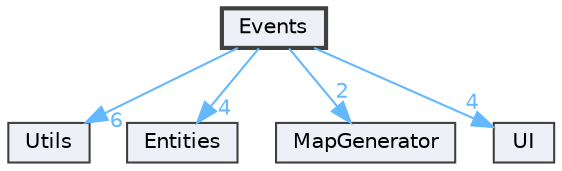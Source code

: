 digraph "Events"
{
 // LATEX_PDF_SIZE
  bgcolor="transparent";
  edge [fontname=Helvetica,fontsize=10,labelfontname=Helvetica,labelfontsize=10];
  node [fontname=Helvetica,fontsize=10,shape=box,height=0.2,width=0.4];
  compound=true
  dir_b8636758dec46a1ef2aa48d9b795bc2b [label="Events", fillcolor="#edf0f7", color="grey25", style="filled,bold", URL="dir_b8636758dec46a1ef2aa48d9b795bc2b.html",tooltip=""];
  dir_0a824aa1f70ce3b829ef378253b085da [label="Utils", fillcolor="#edf0f7", color="grey25", style="filled", URL="dir_0a824aa1f70ce3b829ef378253b085da.html",tooltip=""];
  dir_fb98a335056844cc70184bfa5e357d17 [label="Entities", fillcolor="#edf0f7", color="grey25", style="filled", URL="dir_fb98a335056844cc70184bfa5e357d17.html",tooltip=""];
  dir_d3720feda9a1004d85cb9e78be58d917 [label="MapGenerator", fillcolor="#edf0f7", color="grey25", style="filled", URL="dir_d3720feda9a1004d85cb9e78be58d917.html",tooltip=""];
  dir_53ff6e473d46d4e442ba5a7ce9f895e3 [label="UI", fillcolor="#edf0f7", color="grey25", style="filled", URL="dir_53ff6e473d46d4e442ba5a7ce9f895e3.html",tooltip=""];
  dir_b8636758dec46a1ef2aa48d9b795bc2b->dir_0a824aa1f70ce3b829ef378253b085da [headlabel="6", labeldistance=1.5 headhref="dir_000001_000005.html" href="dir_000001_000005.html" color="steelblue1" fontcolor="steelblue1"];
  dir_b8636758dec46a1ef2aa48d9b795bc2b->dir_53ff6e473d46d4e442ba5a7ce9f895e3 [headlabel="4", labeldistance=1.5 headhref="dir_000001_000004.html" href="dir_000001_000004.html" color="steelblue1" fontcolor="steelblue1"];
  dir_b8636758dec46a1ef2aa48d9b795bc2b->dir_d3720feda9a1004d85cb9e78be58d917 [headlabel="2", labeldistance=1.5 headhref="dir_000001_000003.html" href="dir_000001_000003.html" color="steelblue1" fontcolor="steelblue1"];
  dir_b8636758dec46a1ef2aa48d9b795bc2b->dir_fb98a335056844cc70184bfa5e357d17 [headlabel="4", labeldistance=1.5 headhref="dir_000001_000000.html" href="dir_000001_000000.html" color="steelblue1" fontcolor="steelblue1"];
}

